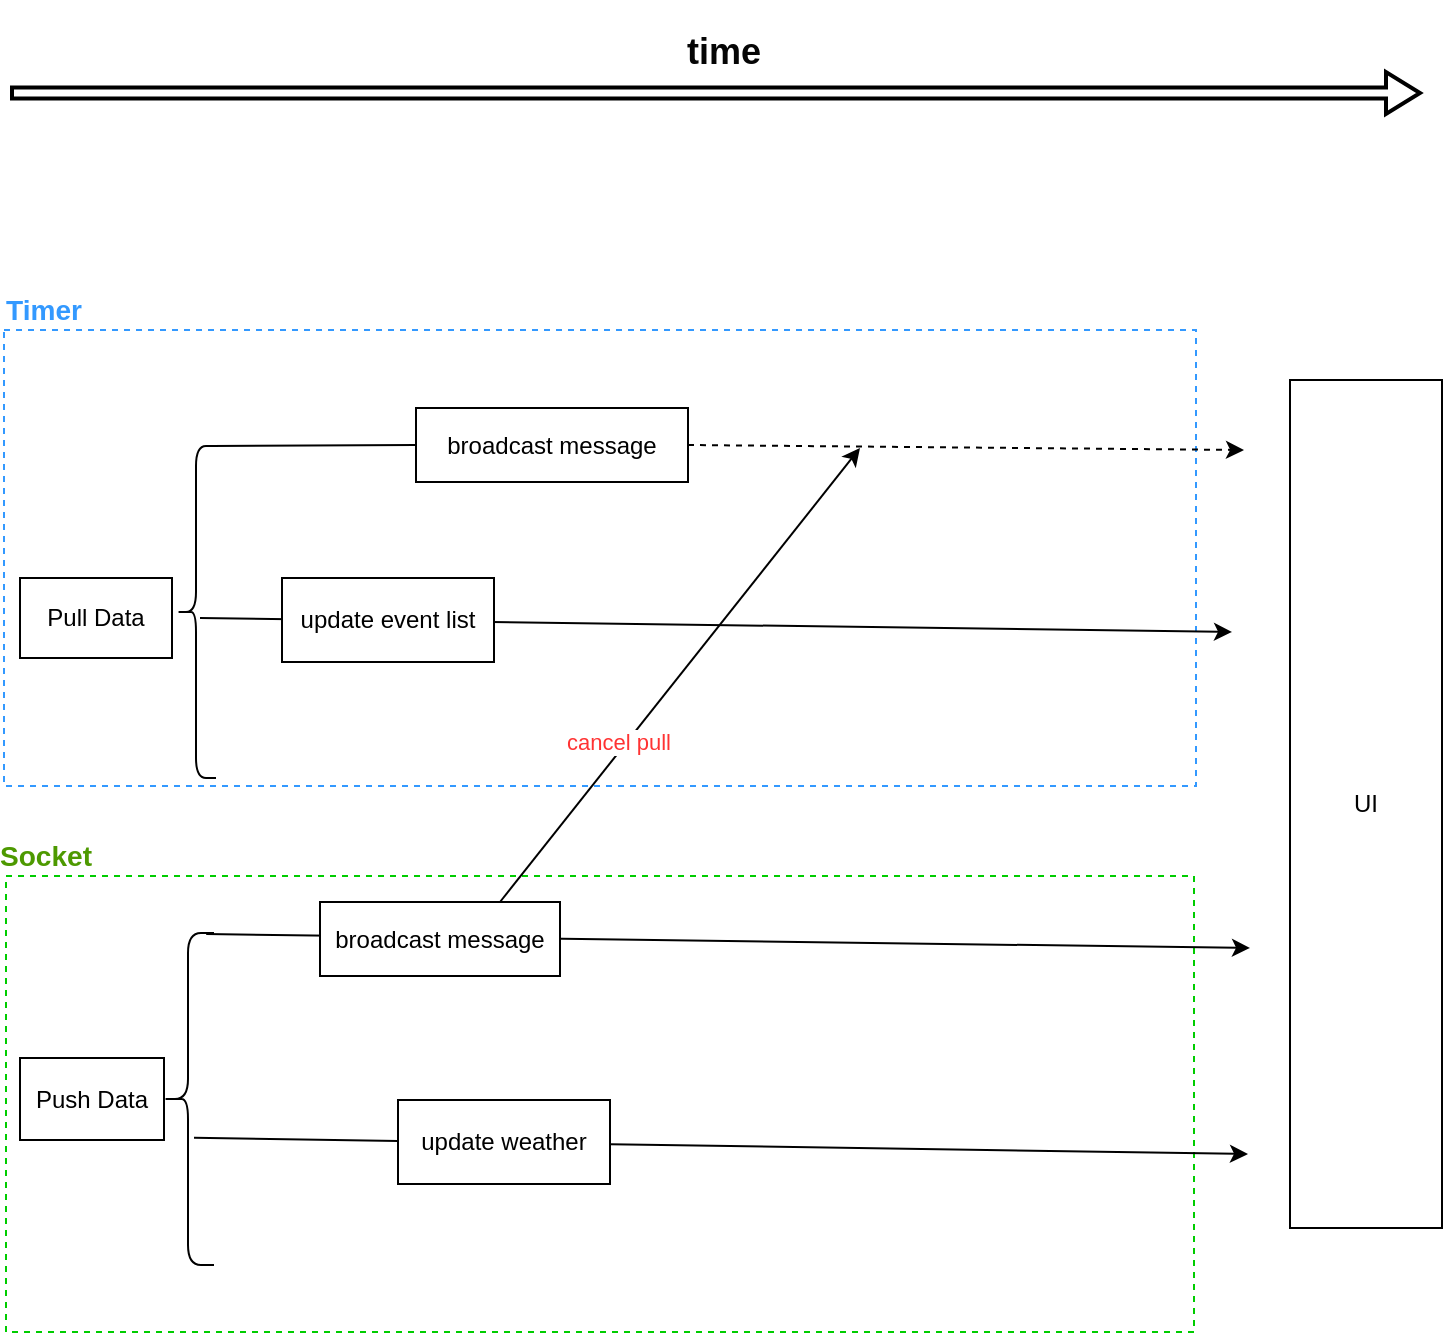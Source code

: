 <mxfile version="14.6.1" type="github">
  <diagram id="M8RPj7k-qfqEGwKP3plZ" name="Page-1">
    <mxGraphModel dx="1426" dy="711" grid="0" gridSize="10" guides="1" tooltips="1" connect="1" arrows="1" fold="1" page="1" pageScale="1" pageWidth="850" pageHeight="1100" math="0" shadow="0">
      <root>
        <mxCell id="0" />
        <mxCell id="1" parent="0" />
        <mxCell id="dz5P-nzMmgTRwihwBF86-10" value="UI" style="rounded=0;whiteSpace=wrap;html=1;" vertex="1" parent="1">
          <mxGeometry x="700" y="248" width="76" height="424" as="geometry" />
        </mxCell>
        <mxCell id="dz5P-nzMmgTRwihwBF86-14" value="" style="verticalLabelPosition=bottom;verticalAlign=top;html=1;strokeWidth=2;shape=mxgraph.arrows2.arrow;dy=0.74;dx=17;notch=0;" vertex="1" parent="1">
          <mxGeometry x="61" y="94" width="704" height="21" as="geometry" />
        </mxCell>
        <mxCell id="dz5P-nzMmgTRwihwBF86-30" value="&lt;h2&gt;&lt;font color=&quot;#050505&quot;&gt;time&lt;/font&gt;&lt;/h2&gt;" style="text;html=1;strokeColor=none;fillColor=none;align=center;verticalAlign=middle;whiteSpace=wrap;rounded=0;fontColor=#FF3333;" vertex="1" parent="1">
          <mxGeometry x="378" y="65" width="78" height="38" as="geometry" />
        </mxCell>
        <mxCell id="dz5P-nzMmgTRwihwBF86-45" value="" style="group" vertex="1" connectable="0" parent="1">
          <mxGeometry x="57" y="203" width="620" height="248" as="geometry" />
        </mxCell>
        <mxCell id="dz5P-nzMmgTRwihwBF86-37" value="" style="rounded=0;whiteSpace=wrap;html=1;fontColor=#FF3333;dashed=1;strokeColor=#3399FF;" vertex="1" parent="dz5P-nzMmgTRwihwBF86-45">
          <mxGeometry y="20" width="596" height="228" as="geometry" />
        </mxCell>
        <mxCell id="dz5P-nzMmgTRwihwBF86-6" value="Pull Data" style="rounded=0;whiteSpace=wrap;html=1;" vertex="1" parent="dz5P-nzMmgTRwihwBF86-45">
          <mxGeometry x="8" y="144" width="76" height="40" as="geometry" />
        </mxCell>
        <mxCell id="dz5P-nzMmgTRwihwBF86-12" value="" style="shape=curlyBracket;whiteSpace=wrap;html=1;rounded=1;" vertex="1" parent="dz5P-nzMmgTRwihwBF86-45">
          <mxGeometry x="86" y="78" width="20" height="166" as="geometry" />
        </mxCell>
        <mxCell id="dz5P-nzMmgTRwihwBF86-16" value="broadcast message" style="rounded=0;whiteSpace=wrap;html=1;" vertex="1" parent="dz5P-nzMmgTRwihwBF86-45">
          <mxGeometry x="206" y="59" width="136" height="37" as="geometry" />
        </mxCell>
        <mxCell id="dz5P-nzMmgTRwihwBF86-19" value="" style="endArrow=classic;html=1;dashed=1;exitX=1;exitY=0.5;exitDx=0;exitDy=0;" edge="1" parent="dz5P-nzMmgTRwihwBF86-45" source="dz5P-nzMmgTRwihwBF86-16">
          <mxGeometry width="50" height="50" relative="1" as="geometry">
            <mxPoint x="384" y="80" as="sourcePoint" />
            <mxPoint x="620" y="80" as="targetPoint" />
          </mxGeometry>
        </mxCell>
        <mxCell id="dz5P-nzMmgTRwihwBF86-21" value="" style="endArrow=none;html=1;entryX=0;entryY=0.5;entryDx=0;entryDy=0;" edge="1" parent="dz5P-nzMmgTRwihwBF86-45" target="dz5P-nzMmgTRwihwBF86-16">
          <mxGeometry width="50" height="50" relative="1" as="geometry">
            <mxPoint x="104" y="78" as="sourcePoint" />
            <mxPoint x="220" y="66" as="targetPoint" />
          </mxGeometry>
        </mxCell>
        <mxCell id="dz5P-nzMmgTRwihwBF86-31" value="" style="endArrow=classic;html=1;fontColor=#FF3333;exitX=0.6;exitY=0.518;exitDx=0;exitDy=0;exitPerimeter=0;" edge="1" parent="dz5P-nzMmgTRwihwBF86-45" source="dz5P-nzMmgTRwihwBF86-12">
          <mxGeometry width="50" height="50" relative="1" as="geometry">
            <mxPoint x="361" y="281" as="sourcePoint" />
            <mxPoint x="614" y="171" as="targetPoint" />
          </mxGeometry>
        </mxCell>
        <mxCell id="dz5P-nzMmgTRwihwBF86-29" value="&lt;font color=&quot;#000000&quot;&gt;update event list&lt;/font&gt;" style="rounded=0;whiteSpace=wrap;html=1;fontColor=#FF3333;" vertex="1" parent="dz5P-nzMmgTRwihwBF86-45">
          <mxGeometry x="139" y="144" width="106" height="42" as="geometry" />
        </mxCell>
        <mxCell id="dz5P-nzMmgTRwihwBF86-42" value="&lt;h3&gt;&lt;font color=&quot;#3399ff&quot;&gt;Timer&lt;/font&gt;&lt;/h3&gt;" style="text;html=1;strokeColor=none;fillColor=none;align=center;verticalAlign=middle;whiteSpace=wrap;rounded=0;dashed=1;fontColor=#FF3333;" vertex="1" parent="dz5P-nzMmgTRwihwBF86-45">
          <mxGeometry width="40" height="20" as="geometry" />
        </mxCell>
        <mxCell id="dz5P-nzMmgTRwihwBF86-46" value="" style="group" vertex="1" connectable="0" parent="1">
          <mxGeometry x="58" y="476" width="622" height="248" as="geometry" />
        </mxCell>
        <mxCell id="dz5P-nzMmgTRwihwBF86-40" value="" style="group" vertex="1" connectable="0" parent="dz5P-nzMmgTRwihwBF86-46">
          <mxGeometry y="20" width="622" height="228" as="geometry" />
        </mxCell>
        <mxCell id="dz5P-nzMmgTRwihwBF86-38" value="" style="rounded=0;whiteSpace=wrap;html=1;fontColor=#FF3333;dashed=1;strokeColor=#00CC00;" vertex="1" parent="dz5P-nzMmgTRwihwBF86-40">
          <mxGeometry width="594" height="228" as="geometry" />
        </mxCell>
        <mxCell id="dz5P-nzMmgTRwihwBF86-23" value="" style="endArrow=classic;html=1;exitX=0.85;exitY=0.003;exitDx=0;exitDy=0;exitPerimeter=0;" edge="1" parent="dz5P-nzMmgTRwihwBF86-40" source="dz5P-nzMmgTRwihwBF86-13">
          <mxGeometry width="50" height="50" relative="1" as="geometry">
            <mxPoint x="360" y="54" as="sourcePoint" />
            <mxPoint x="622" y="36" as="targetPoint" />
          </mxGeometry>
        </mxCell>
        <mxCell id="dz5P-nzMmgTRwihwBF86-7" value="Push Data" style="rounded=0;whiteSpace=wrap;html=1;" vertex="1" parent="dz5P-nzMmgTRwihwBF86-40">
          <mxGeometry x="7" y="91" width="72" height="41" as="geometry" />
        </mxCell>
        <mxCell id="dz5P-nzMmgTRwihwBF86-13" value="" style="shape=curlyBracket;whiteSpace=wrap;html=1;rounded=1;" vertex="1" parent="dz5P-nzMmgTRwihwBF86-40">
          <mxGeometry x="78" y="28.5" width="26" height="166" as="geometry" />
        </mxCell>
        <mxCell id="dz5P-nzMmgTRwihwBF86-15" value="broadcast message" style="rounded=0;whiteSpace=wrap;html=1;" vertex="1" parent="dz5P-nzMmgTRwihwBF86-40">
          <mxGeometry x="157" y="13" width="120" height="37" as="geometry" />
        </mxCell>
        <mxCell id="dz5P-nzMmgTRwihwBF86-32" value="" style="endArrow=classic;html=1;fontColor=#FF3333;exitX=0.615;exitY=0.617;exitDx=0;exitDy=0;exitPerimeter=0;" edge="1" parent="dz5P-nzMmgTRwihwBF86-40" source="dz5P-nzMmgTRwihwBF86-13">
          <mxGeometry width="50" height="50" relative="1" as="geometry">
            <mxPoint x="105" y="131.998" as="sourcePoint" />
            <mxPoint x="621" y="139.01" as="targetPoint" />
          </mxGeometry>
        </mxCell>
        <mxCell id="dz5P-nzMmgTRwihwBF86-33" value="&lt;font color=&quot;#000000&quot;&gt;update weather&lt;/font&gt;" style="rounded=0;whiteSpace=wrap;html=1;fontColor=#FF3333;" vertex="1" parent="dz5P-nzMmgTRwihwBF86-40">
          <mxGeometry x="196" y="112" width="106" height="42" as="geometry" />
        </mxCell>
        <mxCell id="dz5P-nzMmgTRwihwBF86-41" value="&lt;h3&gt;&lt;font color=&quot;#4d9900&quot;&gt;Socket&lt;/font&gt;&lt;/h3&gt;" style="text;html=1;strokeColor=none;fillColor=none;align=center;verticalAlign=middle;whiteSpace=wrap;rounded=0;dashed=1;fontColor=#FF3333;" vertex="1" parent="dz5P-nzMmgTRwihwBF86-46">
          <mxGeometry width="40" height="20" as="geometry" />
        </mxCell>
        <mxCell id="dz5P-nzMmgTRwihwBF86-26" value="" style="endArrow=classic;html=1;exitX=0.75;exitY=0;exitDx=0;exitDy=0;" edge="1" parent="1" source="dz5P-nzMmgTRwihwBF86-15">
          <mxGeometry relative="1" as="geometry">
            <mxPoint x="374" y="351" as="sourcePoint" />
            <mxPoint x="485" y="282" as="targetPoint" />
            <Array as="points" />
          </mxGeometry>
        </mxCell>
        <mxCell id="dz5P-nzMmgTRwihwBF86-27" value="cancel pull" style="edgeLabel;resizable=0;html=1;align=center;verticalAlign=middle;fontColor=#FF3333;" connectable="0" vertex="1" parent="dz5P-nzMmgTRwihwBF86-26">
          <mxGeometry relative="1" as="geometry">
            <mxPoint x="-31" y="33" as="offset" />
          </mxGeometry>
        </mxCell>
      </root>
    </mxGraphModel>
  </diagram>
</mxfile>
